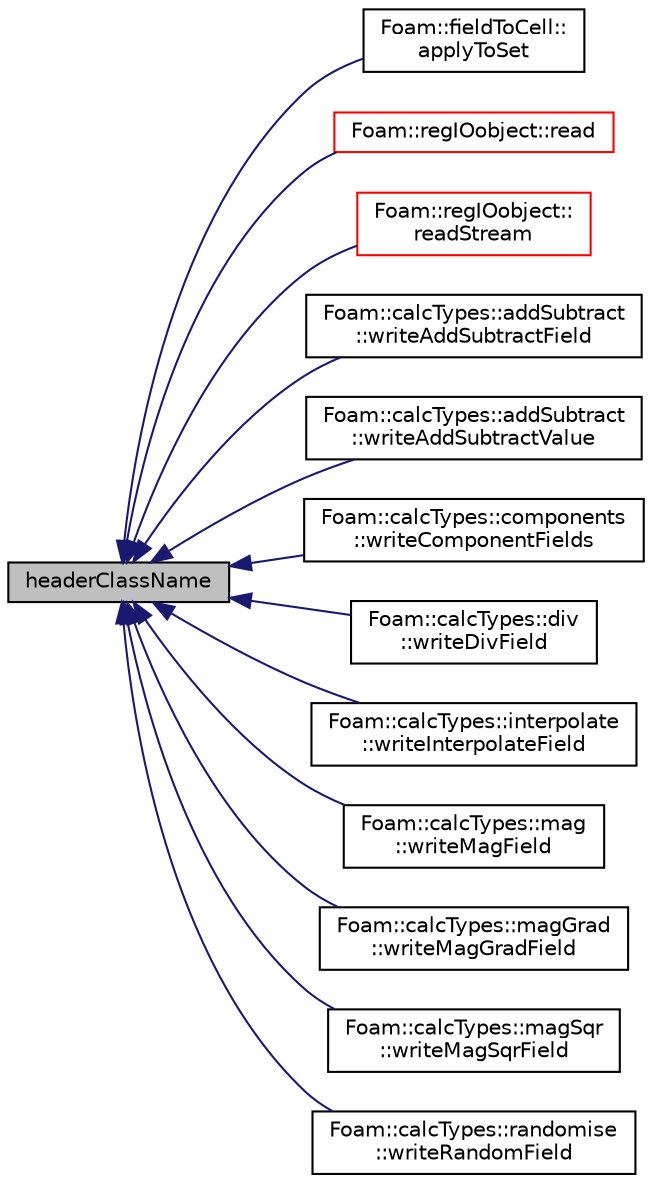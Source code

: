 digraph "headerClassName"
{
  bgcolor="transparent";
  edge [fontname="Helvetica",fontsize="10",labelfontname="Helvetica",labelfontsize="10"];
  node [fontname="Helvetica",fontsize="10",shape=record];
  rankdir="LR";
  Node1 [label="headerClassName",height=0.2,width=0.4,color="black", fillcolor="grey75", style="filled", fontcolor="black"];
  Node1 -> Node2 [dir="back",color="midnightblue",fontsize="10",style="solid",fontname="Helvetica"];
  Node2 [label="Foam::fieldToCell::\lapplyToSet",height=0.2,width=0.4,color="black",URL="$a00782.html#a9209c8f0dadc97abefaea99f168a85ae"];
  Node1 -> Node3 [dir="back",color="midnightblue",fontsize="10",style="solid",fontname="Helvetica"];
  Node3 [label="Foam::regIOobject::read",height=0.2,width=0.4,color="red",URL="$a02193.html#af816873151ddb0126e98bb2f914d8ed5",tooltip="Read object. "];
  Node1 -> Node4 [dir="back",color="midnightblue",fontsize="10",style="solid",fontname="Helvetica"];
  Node4 [label="Foam::regIOobject::\lreadStream",height=0.2,width=0.4,color="red",URL="$a02193.html#a1cab0be4cd0a737bfcdd4e43a032d3fd",tooltip="Return Istream and check object type against that given. "];
  Node1 -> Node5 [dir="back",color="midnightblue",fontsize="10",style="solid",fontname="Helvetica"];
  Node5 [label="Foam::calcTypes::addSubtract\l::writeAddSubtractField",height=0.2,width=0.4,color="black",URL="$a00026.html#aee7dd0203b1594aa7b3906940e493a2d",tooltip="Write addSubtract field. "];
  Node1 -> Node6 [dir="back",color="midnightblue",fontsize="10",style="solid",fontname="Helvetica"];
  Node6 [label="Foam::calcTypes::addSubtract\l::writeAddSubtractValue",height=0.2,width=0.4,color="black",URL="$a00026.html#ae7603d98f6c66e6b3877ff4be7d1af08",tooltip="Write addSubtract value. "];
  Node1 -> Node7 [dir="back",color="midnightblue",fontsize="10",style="solid",fontname="Helvetica"];
  Node7 [label="Foam::calcTypes::components\l::writeComponentFields",height=0.2,width=0.4,color="black",URL="$a00329.html#aad83c41747f24e4f59938f34baedbffc",tooltip="Write component fields. "];
  Node1 -> Node8 [dir="back",color="midnightblue",fontsize="10",style="solid",fontname="Helvetica"];
  Node8 [label="Foam::calcTypes::div\l::writeDivField",height=0.2,width=0.4,color="black",URL="$a00569.html#a138138ebc3e3dbaacaacb9cabdbe5df0",tooltip="Write div fields. "];
  Node1 -> Node9 [dir="back",color="midnightblue",fontsize="10",style="solid",fontname="Helvetica"];
  Node9 [label="Foam::calcTypes::interpolate\l::writeInterpolateField",height=0.2,width=0.4,color="black",URL="$a01167.html#abdc6e5cf54dfb66813e3de9bc3264108",tooltip="Write interpolate fields. "];
  Node1 -> Node10 [dir="back",color="midnightblue",fontsize="10",style="solid",fontname="Helvetica"];
  Node10 [label="Foam::calcTypes::mag\l::writeMagField",height=0.2,width=0.4,color="black",URL="$a01419.html#a1fc01f73549231837e1c4efeca94ec46",tooltip="Write component fields. "];
  Node1 -> Node11 [dir="back",color="midnightblue",fontsize="10",style="solid",fontname="Helvetica"];
  Node11 [label="Foam::calcTypes::magGrad\l::writeMagGradField",height=0.2,width=0.4,color="black",URL="$a01421.html#a5f2b39e6cf7683c3580671a1c6400858",tooltip="Write magGrad fields. "];
  Node1 -> Node12 [dir="back",color="midnightblue",fontsize="10",style="solid",fontname="Helvetica"];
  Node12 [label="Foam::calcTypes::magSqr\l::writeMagSqrField",height=0.2,width=0.4,color="black",URL="$a01424.html#a15c39cf3f8c5d3e8f8e0b351a99e3d24",tooltip="Write component fields. "];
  Node1 -> Node13 [dir="back",color="midnightblue",fontsize="10",style="solid",fontname="Helvetica"];
  Node13 [label="Foam::calcTypes::randomise\l::writeRandomField",height=0.2,width=0.4,color="black",URL="$a02111.html#a737af16a1590d56e038307712bf03d6c",tooltip="Write component fields. "];
}
